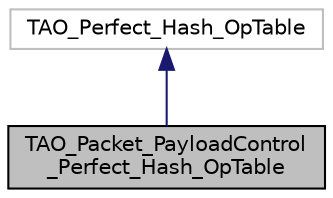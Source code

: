digraph "TAO_Packet_PayloadControl_Perfect_Hash_OpTable"
{
 // INTERACTIVE_SVG=YES
  edge [fontname="Helvetica",fontsize="10",labelfontname="Helvetica",labelfontsize="10"];
  node [fontname="Helvetica",fontsize="10",shape=record];
  Node1 [label="TAO_Packet_PayloadControl\l_Perfect_Hash_OpTable",height=0.2,width=0.4,color="black", fillcolor="grey75", style="filled", fontcolor="black"];
  Node2 -> Node1 [dir="back",color="midnightblue",fontsize="10",style="solid",fontname="Helvetica"];
  Node2 [label="TAO_Perfect_Hash_OpTable",height=0.2,width=0.4,color="grey75", fillcolor="white", style="filled"];
}
